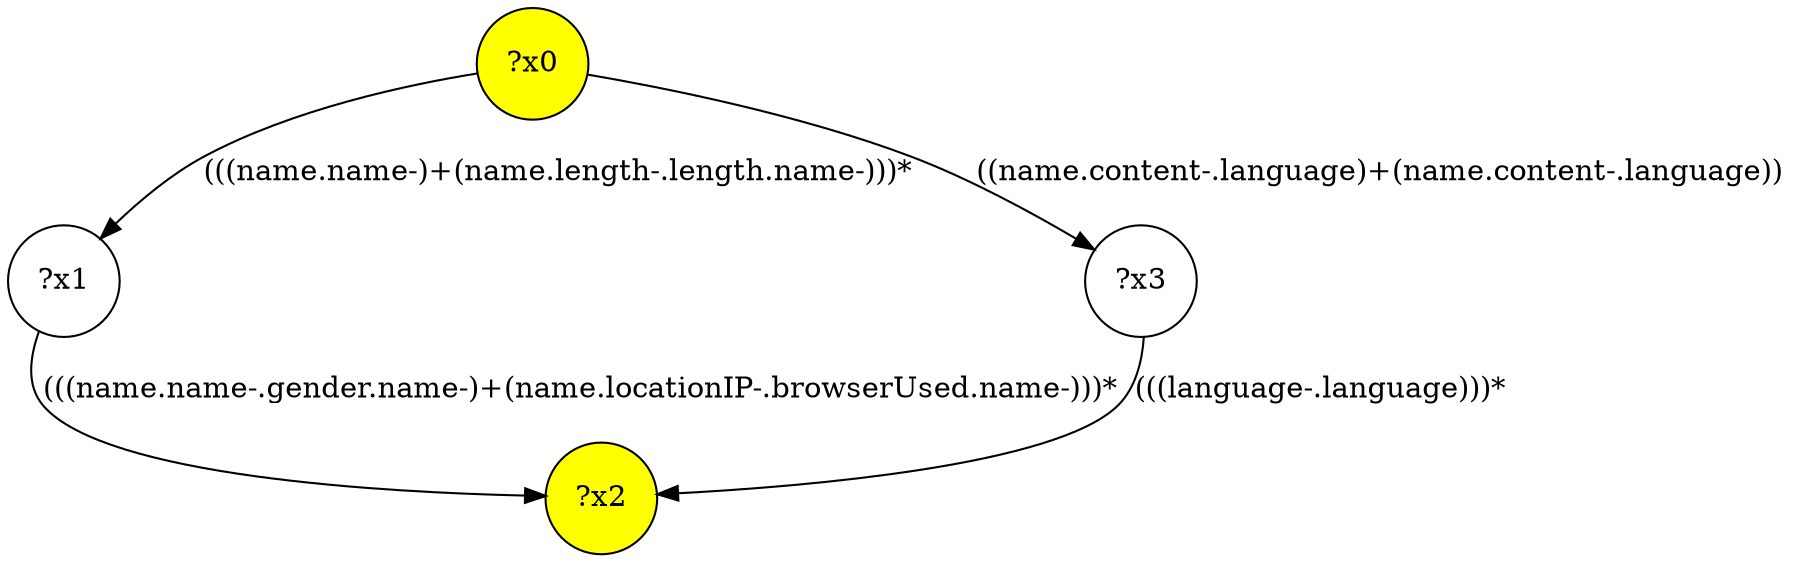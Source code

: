 digraph g {
	x0 [fillcolor="yellow", style="filled," shape=circle, label="?x0"];
	x2 [fillcolor="yellow", style="filled," shape=circle, label="?x2"];
	x1 [shape=circle, label="?x1"];
	x0 -> x1 [label="(((name.name-)+(name.length-.length.name-)))*"];
	x1 -> x2 [label="(((name.name-.gender.name-)+(name.locationIP-.browserUsed.name-)))*"];
	x3 [shape=circle, label="?x3"];
	x0 -> x3 [label="((name.content-.language)+(name.content-.language))"];
	x3 -> x2 [label="(((language-.language)))*"];
}
